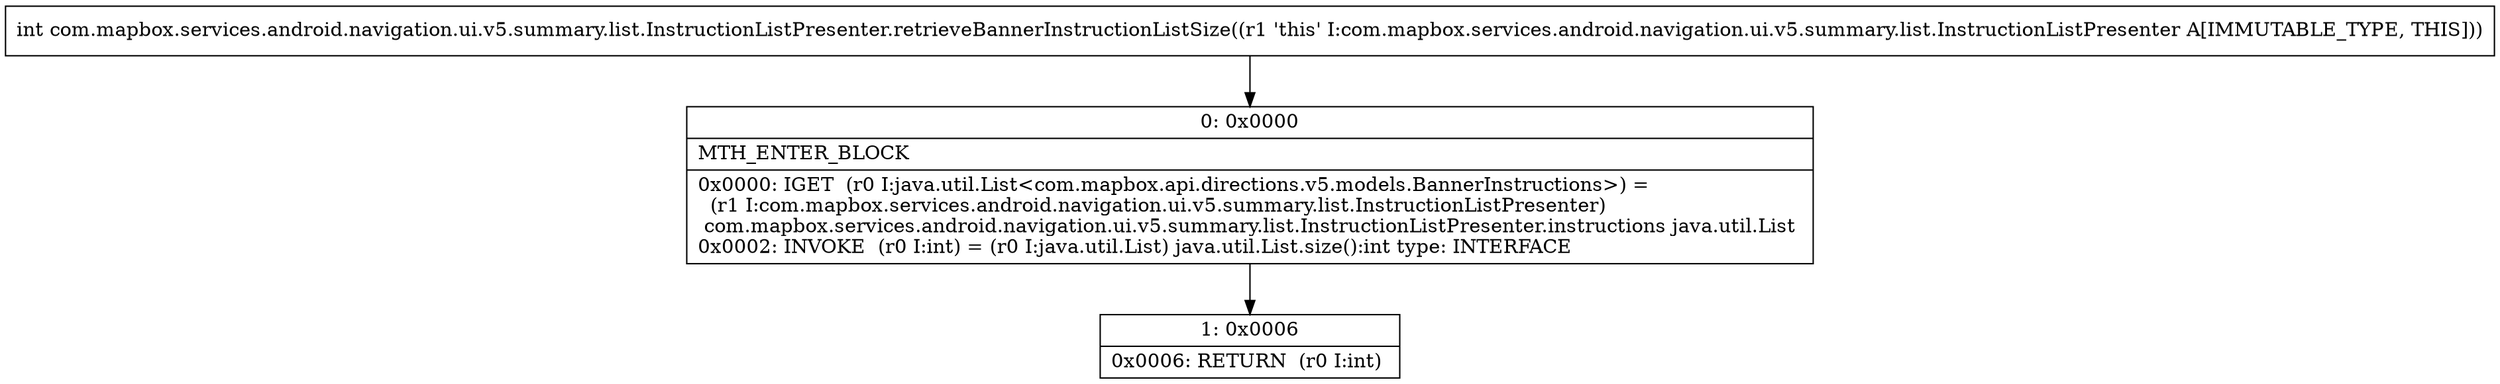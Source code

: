 digraph "CFG forcom.mapbox.services.android.navigation.ui.v5.summary.list.InstructionListPresenter.retrieveBannerInstructionListSize()I" {
Node_0 [shape=record,label="{0\:\ 0x0000|MTH_ENTER_BLOCK\l|0x0000: IGET  (r0 I:java.util.List\<com.mapbox.api.directions.v5.models.BannerInstructions\>) = \l  (r1 I:com.mapbox.services.android.navigation.ui.v5.summary.list.InstructionListPresenter)\l com.mapbox.services.android.navigation.ui.v5.summary.list.InstructionListPresenter.instructions java.util.List \l0x0002: INVOKE  (r0 I:int) = (r0 I:java.util.List) java.util.List.size():int type: INTERFACE \l}"];
Node_1 [shape=record,label="{1\:\ 0x0006|0x0006: RETURN  (r0 I:int) \l}"];
MethodNode[shape=record,label="{int com.mapbox.services.android.navigation.ui.v5.summary.list.InstructionListPresenter.retrieveBannerInstructionListSize((r1 'this' I:com.mapbox.services.android.navigation.ui.v5.summary.list.InstructionListPresenter A[IMMUTABLE_TYPE, THIS])) }"];
MethodNode -> Node_0;
Node_0 -> Node_1;
}

